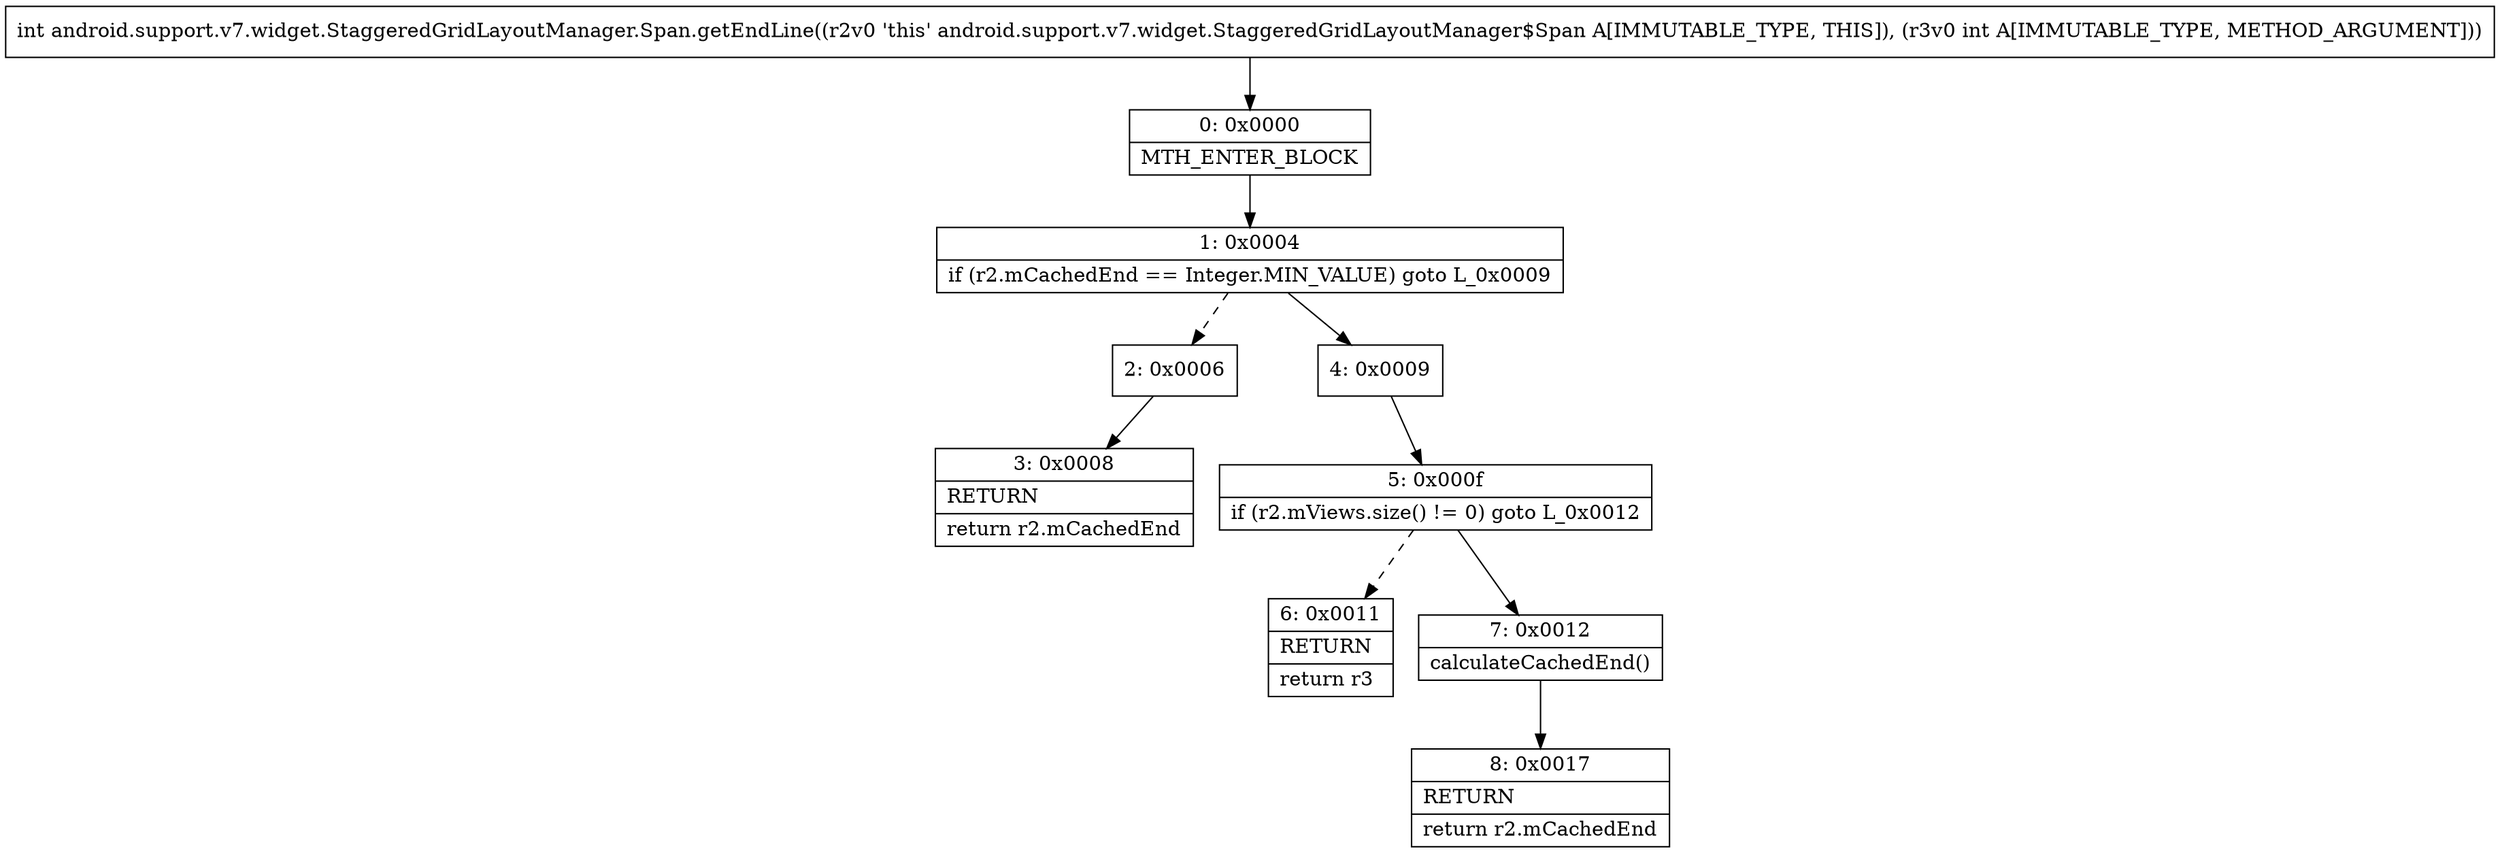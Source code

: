 digraph "CFG forandroid.support.v7.widget.StaggeredGridLayoutManager.Span.getEndLine(I)I" {
Node_0 [shape=record,label="{0\:\ 0x0000|MTH_ENTER_BLOCK\l}"];
Node_1 [shape=record,label="{1\:\ 0x0004|if (r2.mCachedEnd == Integer.MIN_VALUE) goto L_0x0009\l}"];
Node_2 [shape=record,label="{2\:\ 0x0006}"];
Node_3 [shape=record,label="{3\:\ 0x0008|RETURN\l|return r2.mCachedEnd\l}"];
Node_4 [shape=record,label="{4\:\ 0x0009}"];
Node_5 [shape=record,label="{5\:\ 0x000f|if (r2.mViews.size() != 0) goto L_0x0012\l}"];
Node_6 [shape=record,label="{6\:\ 0x0011|RETURN\l|return r3\l}"];
Node_7 [shape=record,label="{7\:\ 0x0012|calculateCachedEnd()\l}"];
Node_8 [shape=record,label="{8\:\ 0x0017|RETURN\l|return r2.mCachedEnd\l}"];
MethodNode[shape=record,label="{int android.support.v7.widget.StaggeredGridLayoutManager.Span.getEndLine((r2v0 'this' android.support.v7.widget.StaggeredGridLayoutManager$Span A[IMMUTABLE_TYPE, THIS]), (r3v0 int A[IMMUTABLE_TYPE, METHOD_ARGUMENT])) }"];
MethodNode -> Node_0;
Node_0 -> Node_1;
Node_1 -> Node_2[style=dashed];
Node_1 -> Node_4;
Node_2 -> Node_3;
Node_4 -> Node_5;
Node_5 -> Node_6[style=dashed];
Node_5 -> Node_7;
Node_7 -> Node_8;
}

